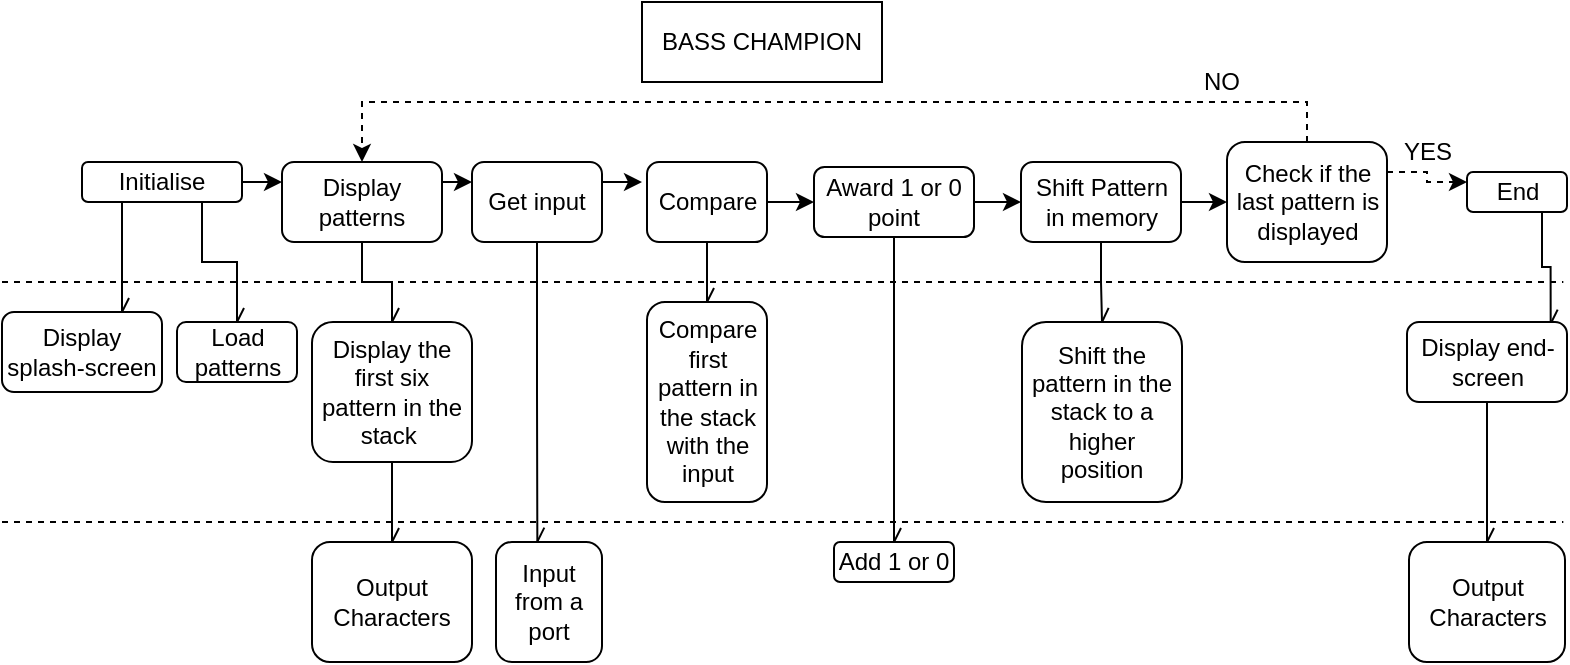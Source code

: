 <mxfile version="12.2.7" type="device" pages="1"><diagram id="ltfXArT-UE1iz5dfHX2e" name="Page-1"><mxGraphModel dx="851" dy="356" grid="0" gridSize="20" guides="1" tooltips="1" connect="1" arrows="1" fold="1" page="1" pageScale="1" pageWidth="850" pageHeight="1100" background="#ffffff" math="0" shadow="0"><root><mxCell id="0"/><mxCell id="1" parent="0"/><mxCell id="Lqo15FyWPK8BQSJUfPbv-1" value="BASS CHAMPION" style="rounded=0;whiteSpace=wrap;html=1;" vertex="1" parent="1"><mxGeometry x="340" y="80" width="120" height="40" as="geometry"/></mxCell><mxCell id="Lqo15FyWPK8BQSJUfPbv-12" style="edgeStyle=orthogonalEdgeStyle;rounded=0;orthogonalLoop=1;jettySize=auto;html=1;exitX=1;exitY=0.5;exitDx=0;exitDy=0;entryX=0;entryY=0.25;entryDx=0;entryDy=0;" edge="1" parent="1" source="Lqo15FyWPK8BQSJUfPbv-2" target="Lqo15FyWPK8BQSJUfPbv-3"><mxGeometry relative="1" as="geometry"/></mxCell><mxCell id="Lqo15FyWPK8BQSJUfPbv-29" style="edgeStyle=orthogonalEdgeStyle;rounded=0;orthogonalLoop=1;jettySize=auto;html=1;exitX=0.25;exitY=1;exitDx=0;exitDy=0;entryX=0.75;entryY=0;entryDx=0;entryDy=0;endArrow=openAsync;endFill=0;" edge="1" parent="1" source="Lqo15FyWPK8BQSJUfPbv-2" target="Lqo15FyWPK8BQSJUfPbv-25"><mxGeometry relative="1" as="geometry"/></mxCell><mxCell id="Lqo15FyWPK8BQSJUfPbv-32" style="edgeStyle=orthogonalEdgeStyle;rounded=0;orthogonalLoop=1;jettySize=auto;html=1;exitX=0.75;exitY=1;exitDx=0;exitDy=0;endArrow=openAsync;endFill=0;" edge="1" parent="1" source="Lqo15FyWPK8BQSJUfPbv-2" target="Lqo15FyWPK8BQSJUfPbv-30"><mxGeometry relative="1" as="geometry"/></mxCell><mxCell id="Lqo15FyWPK8BQSJUfPbv-2" value="Initialise" style="rounded=1;whiteSpace=wrap;html=1;" vertex="1" parent="1"><mxGeometry x="60" y="160" width="80" height="20" as="geometry"/></mxCell><mxCell id="Lqo15FyWPK8BQSJUfPbv-13" style="edgeStyle=orthogonalEdgeStyle;rounded=0;orthogonalLoop=1;jettySize=auto;html=1;exitX=1;exitY=0.25;exitDx=0;exitDy=0;entryX=0;entryY=0.25;entryDx=0;entryDy=0;" edge="1" parent="1" source="Lqo15FyWPK8BQSJUfPbv-3" target="Lqo15FyWPK8BQSJUfPbv-5"><mxGeometry relative="1" as="geometry"/></mxCell><mxCell id="Lqo15FyWPK8BQSJUfPbv-28" style="edgeStyle=orthogonalEdgeStyle;rounded=0;orthogonalLoop=1;jettySize=auto;html=1;exitX=0.5;exitY=1;exitDx=0;exitDy=0;entryX=0.5;entryY=0;entryDx=0;entryDy=0;endArrow=openAsync;endFill=0;" edge="1" parent="1" source="Lqo15FyWPK8BQSJUfPbv-3" target="Lqo15FyWPK8BQSJUfPbv-27"><mxGeometry relative="1" as="geometry"/></mxCell><mxCell id="Lqo15FyWPK8BQSJUfPbv-3" value="Display patterns" style="rounded=1;whiteSpace=wrap;html=1;" vertex="1" parent="1"><mxGeometry x="160" y="160" width="80" height="40" as="geometry"/></mxCell><mxCell id="Lqo15FyWPK8BQSJUfPbv-41" style="edgeStyle=orthogonalEdgeStyle;rounded=0;orthogonalLoop=1;jettySize=auto;html=1;exitX=0.5;exitY=1;exitDx=0;exitDy=0;entryX=0.5;entryY=0;entryDx=0;entryDy=0;endArrow=openAsync;endFill=0;" edge="1" parent="1" source="Lqo15FyWPK8BQSJUfPbv-4" target="Lqo15FyWPK8BQSJUfPbv-40"><mxGeometry relative="1" as="geometry"/></mxCell><mxCell id="Lqo15FyWPK8BQSJUfPbv-59" style="edgeStyle=orthogonalEdgeStyle;rounded=0;orthogonalLoop=1;jettySize=auto;html=1;exitX=1;exitY=0.5;exitDx=0;exitDy=0;entryX=0;entryY=0.5;entryDx=0;entryDy=0;endArrow=classic;endFill=1;" edge="1" parent="1" source="Lqo15FyWPK8BQSJUfPbv-4" target="Lqo15FyWPK8BQSJUfPbv-8"><mxGeometry relative="1" as="geometry"/></mxCell><mxCell id="Lqo15FyWPK8BQSJUfPbv-4" value="Shift Pattern in memory" style="rounded=1;whiteSpace=wrap;html=1;" vertex="1" parent="1"><mxGeometry x="529.5" y="160" width="80" height="40" as="geometry"/></mxCell><mxCell id="Lqo15FyWPK8BQSJUfPbv-36" style="edgeStyle=orthogonalEdgeStyle;rounded=0;orthogonalLoop=1;jettySize=auto;html=1;exitX=1;exitY=0.25;exitDx=0;exitDy=0;endArrow=classic;endFill=1;" edge="1" parent="1" source="Lqo15FyWPK8BQSJUfPbv-5"><mxGeometry relative="1" as="geometry"><mxPoint x="340" y="170" as="targetPoint"/></mxGeometry></mxCell><mxCell id="Lqo15FyWPK8BQSJUfPbv-45" style="edgeStyle=orthogonalEdgeStyle;rounded=0;orthogonalLoop=1;jettySize=auto;html=1;exitX=0.5;exitY=1;exitDx=0;exitDy=0;entryX=0.39;entryY=-0.003;entryDx=0;entryDy=0;entryPerimeter=0;endArrow=openAsync;endFill=0;" edge="1" parent="1" source="Lqo15FyWPK8BQSJUfPbv-5" target="Lqo15FyWPK8BQSJUfPbv-44"><mxGeometry relative="1" as="geometry"/></mxCell><mxCell id="Lqo15FyWPK8BQSJUfPbv-5" value="Get input" style="rounded=1;whiteSpace=wrap;html=1;" vertex="1" parent="1"><mxGeometry x="255" y="160" width="65" height="40" as="geometry"/></mxCell><mxCell id="Lqo15FyWPK8BQSJUfPbv-57" style="edgeStyle=orthogonalEdgeStyle;rounded=0;orthogonalLoop=1;jettySize=auto;html=1;exitX=1;exitY=0.5;exitDx=0;exitDy=0;endArrow=classic;endFill=1;" edge="1" parent="1" source="Lqo15FyWPK8BQSJUfPbv-6" target="Lqo15FyWPK8BQSJUfPbv-4"><mxGeometry relative="1" as="geometry"><mxPoint x="520.056" y="180.056" as="targetPoint"/></mxGeometry></mxCell><mxCell id="Lqo15FyWPK8BQSJUfPbv-63" style="edgeStyle=orthogonalEdgeStyle;rounded=0;orthogonalLoop=1;jettySize=auto;html=1;exitX=0.5;exitY=1;exitDx=0;exitDy=0;endArrow=openAsync;endFill=0;" edge="1" parent="1" source="Lqo15FyWPK8BQSJUfPbv-6" target="Lqo15FyWPK8BQSJUfPbv-62"><mxGeometry relative="1" as="geometry"/></mxCell><mxCell id="Lqo15FyWPK8BQSJUfPbv-6" value="Award 1 or 0 point" style="rounded=1;whiteSpace=wrap;html=1;" vertex="1" parent="1"><mxGeometry x="426" y="162.5" width="80" height="35" as="geometry"/></mxCell><mxCell id="Lqo15FyWPK8BQSJUfPbv-20" style="edgeStyle=orthogonalEdgeStyle;rounded=0;orthogonalLoop=1;jettySize=auto;html=1;exitX=1;exitY=0.25;exitDx=0;exitDy=0;entryX=0;entryY=0.25;entryDx=0;entryDy=0;dashed=1;" edge="1" parent="1" source="Lqo15FyWPK8BQSJUfPbv-8" target="Lqo15FyWPK8BQSJUfPbv-9"><mxGeometry relative="1" as="geometry"/></mxCell><mxCell id="Lqo15FyWPK8BQSJUfPbv-22" style="edgeStyle=orthogonalEdgeStyle;rounded=0;orthogonalLoop=1;jettySize=auto;html=1;exitX=0.5;exitY=0;exitDx=0;exitDy=0;entryX=0.5;entryY=0;entryDx=0;entryDy=0;dashed=1;" edge="1" parent="1" source="Lqo15FyWPK8BQSJUfPbv-8" target="Lqo15FyWPK8BQSJUfPbv-3"><mxGeometry relative="1" as="geometry"/></mxCell><mxCell id="Lqo15FyWPK8BQSJUfPbv-8" value="Check if the last pattern is displayed" style="rounded=1;whiteSpace=wrap;html=1;" vertex="1" parent="1"><mxGeometry x="632.5" y="150" width="80" height="60" as="geometry"/></mxCell><mxCell id="Lqo15FyWPK8BQSJUfPbv-43" style="edgeStyle=orthogonalEdgeStyle;rounded=0;orthogonalLoop=1;jettySize=auto;html=1;exitX=0.75;exitY=1;exitDx=0;exitDy=0;entryX=0.898;entryY=0.021;entryDx=0;entryDy=0;entryPerimeter=0;endArrow=openAsync;endFill=0;" edge="1" parent="1" source="Lqo15FyWPK8BQSJUfPbv-9" target="Lqo15FyWPK8BQSJUfPbv-42"><mxGeometry relative="1" as="geometry"/></mxCell><mxCell id="Lqo15FyWPK8BQSJUfPbv-9" value="End" style="rounded=1;whiteSpace=wrap;html=1;" vertex="1" parent="1"><mxGeometry x="752.5" y="165" width="50" height="20" as="geometry"/></mxCell><mxCell id="Lqo15FyWPK8BQSJUfPbv-23" value="YES" style="text;html=1;strokeColor=none;fillColor=none;align=center;verticalAlign=middle;whiteSpace=wrap;rounded=0;" vertex="1" parent="1"><mxGeometry x="712.5" y="145" width="40" height="20" as="geometry"/></mxCell><mxCell id="Lqo15FyWPK8BQSJUfPbv-24" value="NO" style="text;html=1;strokeColor=none;fillColor=none;align=center;verticalAlign=middle;whiteSpace=wrap;rounded=0;" vertex="1" parent="1"><mxGeometry x="610" y="110" width="40" height="20" as="geometry"/></mxCell><mxCell id="Lqo15FyWPK8BQSJUfPbv-25" value="Display splash-screen" style="rounded=1;whiteSpace=wrap;html=1;" vertex="1" parent="1"><mxGeometry x="20" y="235" width="80" height="40" as="geometry"/></mxCell><mxCell id="Lqo15FyWPK8BQSJUfPbv-65" style="edgeStyle=orthogonalEdgeStyle;rounded=0;orthogonalLoop=1;jettySize=auto;html=1;exitX=0.5;exitY=1;exitDx=0;exitDy=0;endArrow=openAsync;endFill=0;" edge="1" parent="1" source="Lqo15FyWPK8BQSJUfPbv-27" target="Lqo15FyWPK8BQSJUfPbv-64"><mxGeometry relative="1" as="geometry"/></mxCell><mxCell id="Lqo15FyWPK8BQSJUfPbv-27" value="Display the first six pattern in the stack&amp;nbsp;" style="rounded=1;whiteSpace=wrap;html=1;" vertex="1" parent="1"><mxGeometry x="175" y="240" width="80" height="70" as="geometry"/></mxCell><mxCell id="Lqo15FyWPK8BQSJUfPbv-30" value="Load patterns" style="rounded=1;whiteSpace=wrap;html=1;" vertex="1" parent="1"><mxGeometry x="107.5" y="240" width="60" height="30" as="geometry"/></mxCell><mxCell id="Lqo15FyWPK8BQSJUfPbv-56" style="edgeStyle=orthogonalEdgeStyle;rounded=0;orthogonalLoop=1;jettySize=auto;html=1;exitX=1;exitY=0.5;exitDx=0;exitDy=0;endArrow=classic;endFill=1;" edge="1" parent="1" source="Lqo15FyWPK8BQSJUfPbv-35" target="Lqo15FyWPK8BQSJUfPbv-6"><mxGeometry relative="1" as="geometry"><mxPoint x="420" y="180" as="targetPoint"/></mxGeometry></mxCell><mxCell id="Lqo15FyWPK8BQSJUfPbv-61" style="edgeStyle=orthogonalEdgeStyle;rounded=0;orthogonalLoop=1;jettySize=auto;html=1;exitX=0.5;exitY=1;exitDx=0;exitDy=0;entryX=0.5;entryY=0;entryDx=0;entryDy=0;endArrow=openAsync;endFill=0;" edge="1" parent="1" source="Lqo15FyWPK8BQSJUfPbv-35" target="Lqo15FyWPK8BQSJUfPbv-60"><mxGeometry relative="1" as="geometry"/></mxCell><mxCell id="Lqo15FyWPK8BQSJUfPbv-35" value="Compare" style="rounded=1;whiteSpace=wrap;html=1;" vertex="1" parent="1"><mxGeometry x="342.5" y="160" width="60" height="40" as="geometry"/></mxCell><mxCell id="Lqo15FyWPK8BQSJUfPbv-40" value="Shift the pattern in the stack to a higher position" style="rounded=1;whiteSpace=wrap;html=1;" vertex="1" parent="1"><mxGeometry x="530" y="240" width="80" height="90" as="geometry"/></mxCell><mxCell id="Lqo15FyWPK8BQSJUfPbv-67" style="edgeStyle=orthogonalEdgeStyle;rounded=0;orthogonalLoop=1;jettySize=auto;html=1;exitX=0.5;exitY=1;exitDx=0;exitDy=0;endArrow=openAsync;endFill=0;" edge="1" parent="1" source="Lqo15FyWPK8BQSJUfPbv-42" target="Lqo15FyWPK8BQSJUfPbv-66"><mxGeometry relative="1" as="geometry"/></mxCell><mxCell id="Lqo15FyWPK8BQSJUfPbv-42" value="Display end-screen" style="rounded=1;whiteSpace=wrap;html=1;" vertex="1" parent="1"><mxGeometry x="722.5" y="240" width="80" height="40" as="geometry"/></mxCell><mxCell id="Lqo15FyWPK8BQSJUfPbv-44" value="Input from a port" style="rounded=1;whiteSpace=wrap;html=1;" vertex="1" parent="1"><mxGeometry x="267" y="350" width="53" height="60" as="geometry"/></mxCell><mxCell id="Lqo15FyWPK8BQSJUfPbv-46" value="" style="endArrow=none;dashed=1;html=1;" edge="1" parent="1"><mxGeometry width="50" height="50" relative="1" as="geometry"><mxPoint x="20" y="220" as="sourcePoint"/><mxPoint x="800.667" y="220" as="targetPoint"/></mxGeometry></mxCell><mxCell id="Lqo15FyWPK8BQSJUfPbv-47" value="" style="endArrow=none;dashed=1;html=1;" edge="1" parent="1"><mxGeometry width="50" height="50" relative="1" as="geometry"><mxPoint x="20" y="340" as="sourcePoint"/><mxPoint x="800.667" y="340" as="targetPoint"/></mxGeometry></mxCell><mxCell id="Lqo15FyWPK8BQSJUfPbv-60" value="Compare first pattern in the stack with the input" style="rounded=1;whiteSpace=wrap;html=1;" vertex="1" parent="1"><mxGeometry x="342.5" y="230" width="60" height="100" as="geometry"/></mxCell><mxCell id="Lqo15FyWPK8BQSJUfPbv-62" value="Add 1 or 0" style="rounded=1;whiteSpace=wrap;html=1;" vertex="1" parent="1"><mxGeometry x="436" y="350" width="60" height="20" as="geometry"/></mxCell><mxCell id="Lqo15FyWPK8BQSJUfPbv-64" value="Output Characters" style="rounded=1;whiteSpace=wrap;html=1;" vertex="1" parent="1"><mxGeometry x="175" y="350" width="80" height="60" as="geometry"/></mxCell><mxCell id="Lqo15FyWPK8BQSJUfPbv-66" value="Output Characters" style="rounded=1;whiteSpace=wrap;html=1;" vertex="1" parent="1"><mxGeometry x="723.5" y="350" width="78" height="60" as="geometry"/></mxCell></root></mxGraphModel></diagram></mxfile>